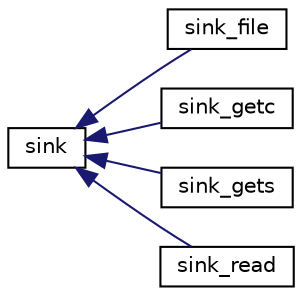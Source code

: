 digraph "Graphical Class Hierarchy"
{
 // LATEX_PDF_SIZE
  edge [fontname="Helvetica",fontsize="10",labelfontname="Helvetica",labelfontsize="10"];
  node [fontname="Helvetica",fontsize="10",shape=record];
  rankdir="LR";
  Node0 [label="sink",height=0.2,width=0.4,color="black", fillcolor="white", style="filled",URL="$structsink.html",tooltip="Base abstract class for data sink classes."];
  Node0 -> Node1 [dir="back",color="midnightblue",fontsize="10",style="solid",fontname="Helvetica"];
  Node1 [label="sink_file",height=0.2,width=0.4,color="black", fillcolor="white", style="filled",URL="$structsink__file.html",tooltip="A class that implements file sink."];
  Node0 -> Node2 [dir="back",color="midnightblue",fontsize="10",style="solid",fontname="Helvetica"];
  Node2 [label="sink_getc",height=0.2,width=0.4,color="black", fillcolor="white", style="filled",URL="$structsink__getc.html",tooltip="A class that implements getc sink."];
  Node0 -> Node3 [dir="back",color="midnightblue",fontsize="10",style="solid",fontname="Helvetica"];
  Node3 [label="sink_gets",height=0.2,width=0.4,color="black", fillcolor="white", style="filled",URL="$structsink__gets.html",tooltip="A class that implements gets sink."];
  Node0 -> Node4 [dir="back",color="midnightblue",fontsize="10",style="solid",fontname="Helvetica"];
  Node4 [label="sink_read",height=0.2,width=0.4,color="black", fillcolor="white", style="filled",URL="$structsink__read.html",tooltip="A class that implements read sink."];
}
